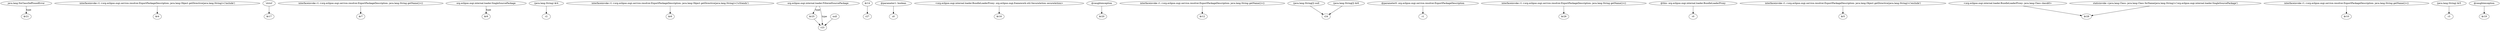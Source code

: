 digraph g {
0[label="java.lang.NoClassDefFoundError"]
1[label="$r21"]
0->1[label="type"]
2[label="interfaceinvoke r1.<org.eclipse.osgi.service.resolver.ExportPackageDescription: java.lang.Object getDirective(java.lang.String)>('include')"]
3[label="$r4"]
2->3[label=""]
4[label="'strict'"]
5[label="$r17"]
4->5[label=""]
6[label="interfaceinvoke r1.<org.eclipse.osgi.service.resolver.ExportPackageDescription: java.lang.String getName()>()"]
7[label="$r7"]
6->7[label=""]
8[label="org.eclipse.osgi.internal.loader.SingleSourcePackage"]
9[label="$r9"]
8->9[label="type"]
10[label="(java.lang.String) $r4"]
11[label="r2"]
10->11[label=""]
12[label="interfaceinvoke r1.<org.eclipse.osgi.service.resolver.ExportPackageDescription: java.lang.Object getDirective(java.lang.String)>('x-friends')"]
13[label="$r6"]
12->13[label=""]
14[label="org.eclipse.osgi.internal.loader.FilteredSourcePackage"]
15[label="$r25"]
14->15[label="type"]
16[label="$r14"]
17[label="r27"]
16->17[label=""]
18[label="@parameter1: boolean"]
19[label="z0"]
18->19[label=""]
20[label="<org.eclipse.osgi.internal.loader.BundleLoaderProxy: org.eclipse.osgi.framework.util.SecureAction secureAction>"]
21[label="$r16"]
20->21[label=""]
22[label="@caughtexception"]
23[label="$r20"]
22->23[label=""]
24[label="null"]
25[label="r23"]
24->25[label=""]
26[label="interfaceinvoke r1.<org.eclipse.osgi.service.resolver.ExportPackageDescription: java.lang.String getName()>()"]
27[label="$r12"]
26->27[label=""]
28[label="(java.lang.String[]) null"]
29[label="r24"]
28->29[label=""]
30[label="@parameter0: org.eclipse.osgi.service.resolver.ExportPackageDescription"]
31[label="r1"]
30->31[label=""]
32[label="(java.lang.String[]) $r6"]
32->29[label=""]
33[label="interfaceinvoke r1.<org.eclipse.osgi.service.resolver.ExportPackageDescription: java.lang.String getName()>()"]
34[label="$r26"]
33->34[label=""]
35[label="@this: org.eclipse.osgi.internal.loader.BundleLoaderProxy"]
36[label="r0"]
35->36[label=""]
37[label="interfaceinvoke r1.<org.eclipse.osgi.service.resolver.ExportPackageDescription: java.lang.Object getDirective(java.lang.String)>('exclude')"]
38[label="$r5"]
37->38[label=""]
39[label="<org.eclipse.osgi.internal.loader.BundleLoaderProxy: java.lang.Class class$0>"]
40[label="$r28"]
39->40[label=""]
41[label="staticinvoke <java.lang.Class: java.lang.Class forName(java.lang.String)>('org.eclipse.osgi.internal.loader.SingleSourcePackage')"]
41->40[label=""]
42[label="interfaceinvoke r1.<org.eclipse.osgi.service.resolver.ExportPackageDescription: java.lang.String getName()>()"]
43[label="$r10"]
42->43[label=""]
14->25[label="type"]
44[label="(java.lang.String) $r5"]
45[label="r3"]
44->45[label=""]
15->25[label=""]
46[label="@caughtexception"]
47[label="$r19"]
46->47[label=""]
}